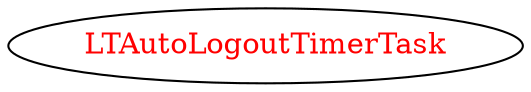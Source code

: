 digraph dependencyGraph {
 concentrate=true;
 ranksep="2.0";
 rankdir="LR"; 
 splines="ortho";
"LTAutoLogoutTimerTask" [fontcolor="red"];
}